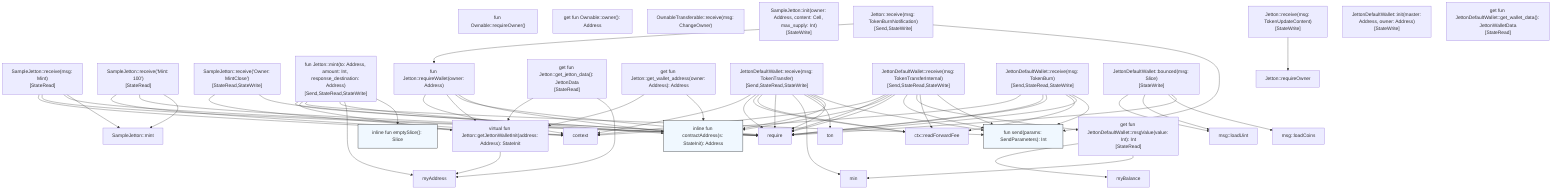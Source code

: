 graph TD
    node_6["inline fun emptySlice(): Slice"]
    node_13["inline fun contractAddress(s: StateInit): Address"]
    node_15["fun send(params: SendParameters): Int"]
    node_20["fun Ownable::requireOwner()"]
    node_21["get fun Ownable::owner(): Address"]
    node_22["OwnableTransferable::receive(msg: ChangeOwner)"]
    node_23["SampleJetton::init(owner: Address, content: Cell, max_supply: Int)
[StateWrite<totalSupply,max_supply,owner,mintable,content>]"]
    node_24["SampleJetton::receive(msg: Mint)
[StateRead<owner,mintable>]"]
    node_25["SampleJetton::receive('Mint: 100')
[StateRead<mintable,owner>]"]
    node_26["SampleJetton::receive('Owner: MintClose')
[StateRead<owner>,StateWrite<mintable>]"]
    node_27["Jetton::receive(msg: TokenUpdateContent)
[StateWrite<content>]"]
    node_28["Jetton::receive(msg: TokenBurnNotification)
[Send,StateWrite<totalSupply>]"]
    node_29["fun Jetton::mint(to: Address, amount: Int, response_destination: Address)
[Send,StateRead<totalSupply,max_supply>,StateWrite<totalSupply>]"]
    node_30["fun Jetton::requireWallet(owner: Address)"]
    node_31["virtual fun Jetton::getJettonWalletInit(address: Address): StateInit"]
    node_32["get fun Jetton::get_jetton_data(): JettonData
[StateRead<totalSupply,mintable,owner,content>]"]
    node_33["get fun Jetton::get_wallet_address(owner: Address): Address"]
    node_34["JettonDefaultWallet::init(master: Address, owner: Address)
[StateWrite<balance,owner,master>]"]
    node_35["JettonDefaultWallet::receive(msg: TokenTransfer)
[Send,StateRead<owner,gasConsumption,minTonsForStorage,balance,master>,StateWrite<balance>]"]
    node_36["JettonDefaultWallet::receive(msg: TokenTransferInternal)
[Send,StateRead<master,balance,owner>,StateWrite<balance>]"]
    node_37["get fun JettonDefaultWallet::msgValue(value: Int): Int
[StateRead<minTonsForStorage>]"]
    node_38["JettonDefaultWallet::receive(msg: TokenBurn)
[Send,StateRead<owner,balance,gasConsumption,minTonsForStorage,master>,StateWrite<balance>]"]
    node_39["JettonDefaultWallet::bounced(msg: Slice)
[StateWrite<balance>]"]
    node_40["get fun JettonDefaultWallet::get_wallet_data(): JettonWalletData
[StateRead<balance,owner,master>]"]
    node_41["context"]
    node_42["require"]
    node_43["SampleJetton::mint"]
    node_44["Jetton::requireOwner"]
    node_45["myAddress"]
    node_46["ctx::readForwardFee"]
    node_47["min"]
    node_48["ton"]
    node_49["myBalance"]
    node_50["msg::loadUint"]
    node_51["msg::loadCoins"]
    node_24 --> node_41
    node_24 --> node_42
    node_24 --> node_42
    node_24 --> node_43
    node_25 --> node_41
    node_25 --> node_42
    node_25 --> node_43
    node_26 --> node_41
    node_26 --> node_42
    node_27 --> node_44
    node_28 --> node_30
    node_28 --> node_15
    node_29 --> node_42
    node_29 --> node_31
    node_29 --> node_15
    node_29 --> node_13
    node_29 --> node_45
    node_29 --> node_6
    node_30 --> node_41
    node_30 --> node_31
    node_30 --> node_42
    node_30 --> node_13
    node_31 --> node_45
    node_32 --> node_31
    node_32 --> node_45
    node_33 --> node_31
    node_33 --> node_13
    node_35 --> node_41
    node_35 --> node_42
    node_35 --> node_46
    node_35 --> node_46
    node_35 --> node_42
    node_35 --> node_47
    node_35 --> node_48
    node_35 --> node_42
    node_35 --> node_13
    node_35 --> node_15
    node_36 --> node_41
    node_36 --> node_42
    node_36 --> node_13
    node_36 --> node_42
    node_36 --> node_15
    node_36 --> node_37
    node_36 --> node_46
    node_36 --> node_15
    node_37 --> node_49
    node_37 --> node_47
    node_38 --> node_41
    node_38 --> node_42
    node_38 --> node_42
    node_38 --> node_46
    node_38 --> node_42
    node_38 --> node_15
    node_39 --> node_50
    node_39 --> node_50
    node_39 --> node_51
    node_39 --> node_42
    style node_6 fill:#F0F8FF,stroke:#000,stroke-width:1px;
    style node_13 fill:#F0F8FF,stroke:#000,stroke-width:1px;
    style node_15 fill:#F0F8FF,stroke:#000,stroke-width:1px;